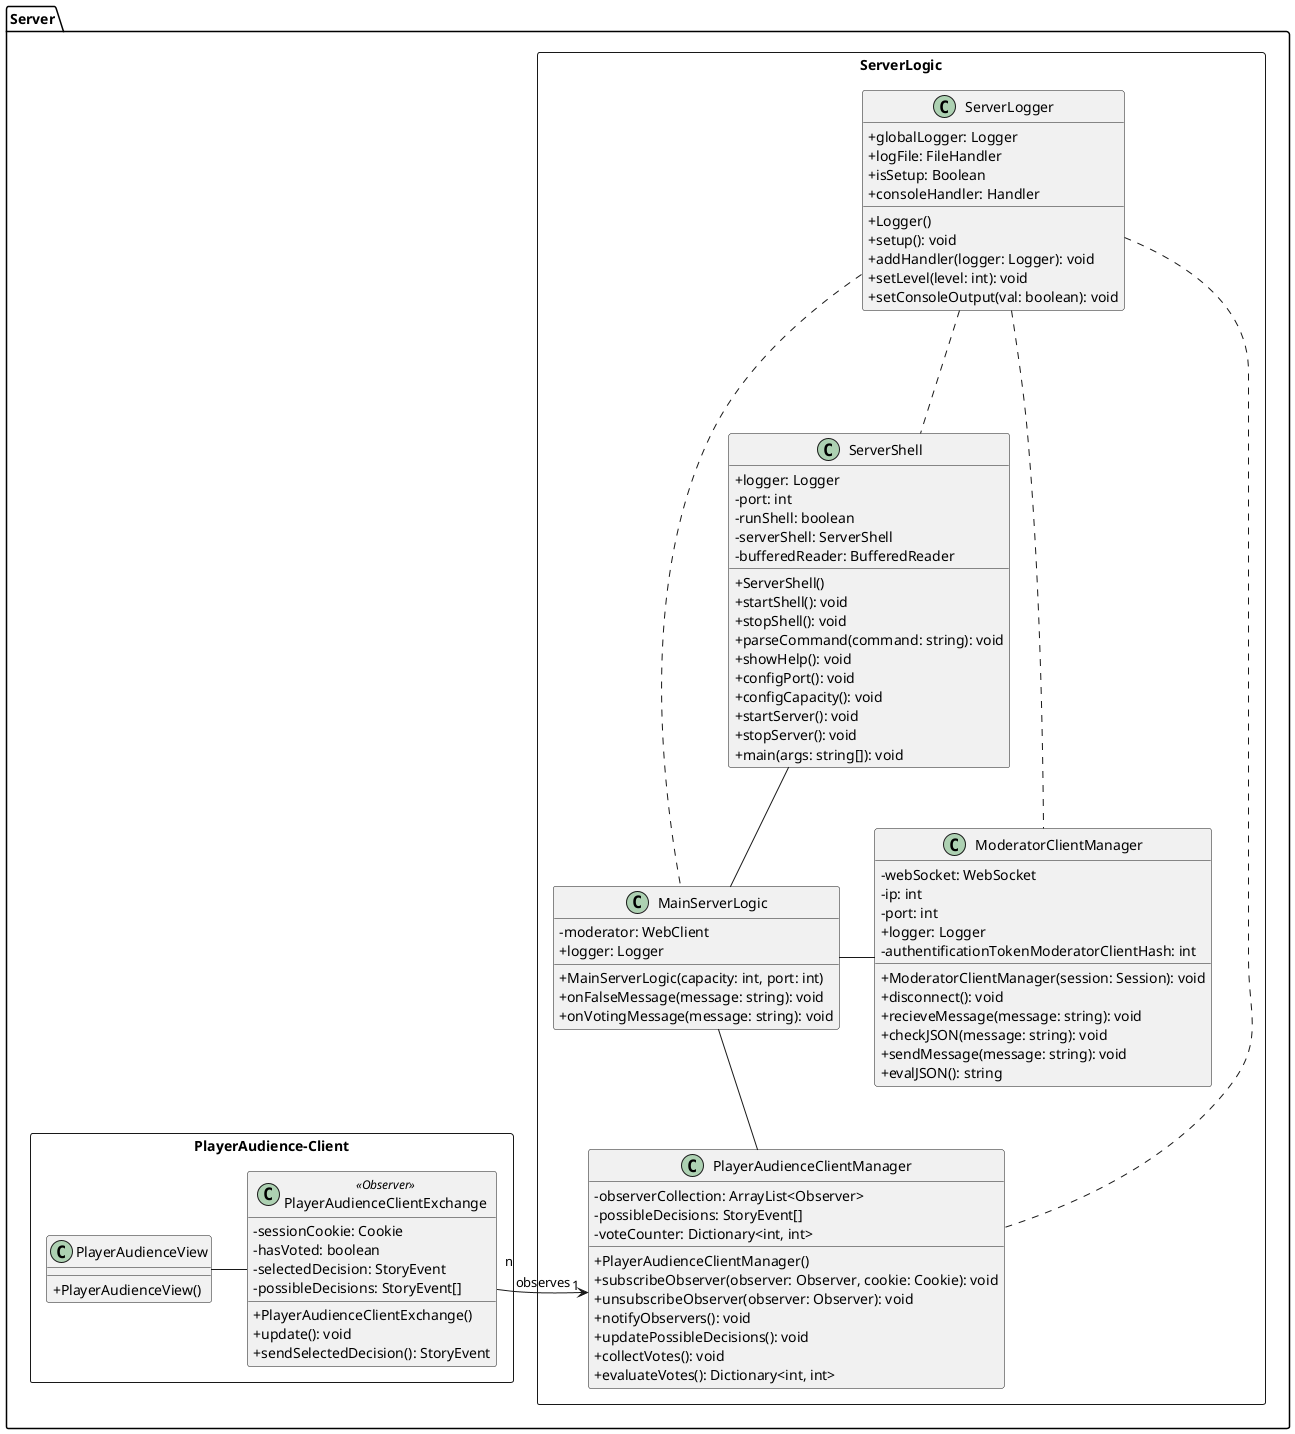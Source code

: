 @startuml

skinparam classAttributeIconSize 0

package "Server" {
   

  package "ServerLogic" <<Rectangle>>{
    class "ServerShell" as ss {
      {field} +logger: Logger
      {field} -port: int
      {field} -runShell: boolean
      {field} -serverShell: ServerShell
      {field} -bufferedReader: BufferedReader
      {method} +ServerShell()
      {method} +startShell(): void
      {method} +stopShell(): void
      {method} +parseCommand(command: string): void
      {method} +showHelp(): void
      {method} +configPort(): void
      {method} +configCapacity(): void
      {method} +startServer(): void
      {method} +stopServer(): void
      {method} +main(args: string[]): void
    }

    class "ModeratorClientManager" as cm {
      {field} -webSocket: WebSocket
      {field} -ip: int
      {field} -port: int
      {field} +logger: Logger
      {field} -authentificationTokenModeratorClientHash: int
      {method} +ModeratorClientManager(session: Session): void
      {method} +disconnect(): void
      {method} +recieveMessage(message: string): void
      {method} +checkJSON(message: string): void
      {method} +sendMessage(message: string): void
      {method} +evalJSON(): string

    }    

    class "MainServerLogic" as msl {
      {field} -moderator: WebClient
      {field} +logger: Logger
      {method} +MainServerLogic(capacity: int, port: int)
      {method} +onFalseMessage(message: string): void
      {method} +onVotingMessage(message: string): void

    }

    class "PlayerAudienceClientManager" as api {
        {field} -observerCollection: ArrayList<Observer>
        {field} -possibleDecisions: StoryEvent[]
        {field} -voteCounter: Dictionary<int, int>
        {method} +PlayerAudienceClientManager()
        {method} +subscribeObserver(observer: Observer, cookie: Cookie): void
        {method} +unsubscribeObserver(observer: Observer): void
        {method} +notifyObservers(): void
        {method} +updatePossibleDecisions(): void
        {method} +collectVotes(): void
        {method} +evaluateVotes(): Dictionary<int, int>
  }

    class "ServerLogger" as sl {
      {field} +globalLogger: Logger
      {field} +logFile: FileHandler
      {field} +isSetup: Boolean
      {field} +consoleHandler: Handler
      {method} +Logger()
      {method} +setup(): void
      {method} +addHandler(logger: Logger): void
      {method} +setLevel(level: int): void
      {method} +setConsoleOutput(val: boolean): void
    }
  }
  package "PlayerAudience-Client" <<Rectangle>>{  
    class "PlayerAudienceClientExchange" as pace <<Observer>>{
      {field} -sessionCookie: Cookie
      {field} -hasVoted: boolean
      {field} -selectedDecision: StoryEvent
      {field} -possibleDecisions: StoryEvent[]
      {method} +PlayerAudienceClientExchange()
      {method} +update(): void
      {method} +sendSelectedDecision(): StoryEvent 
    }

    class "PlayerAudienceView" as pav {
      {method} +PlayerAudienceView()
    }
  }
  ss -- msl
  msl - cm
  msl -down- api
  sl ... cm
  sl ... msl
  sl ... api
  sl ... ss
  pace -left- pav
  api "1" <-right- "n" pace : observes
}

@enduml